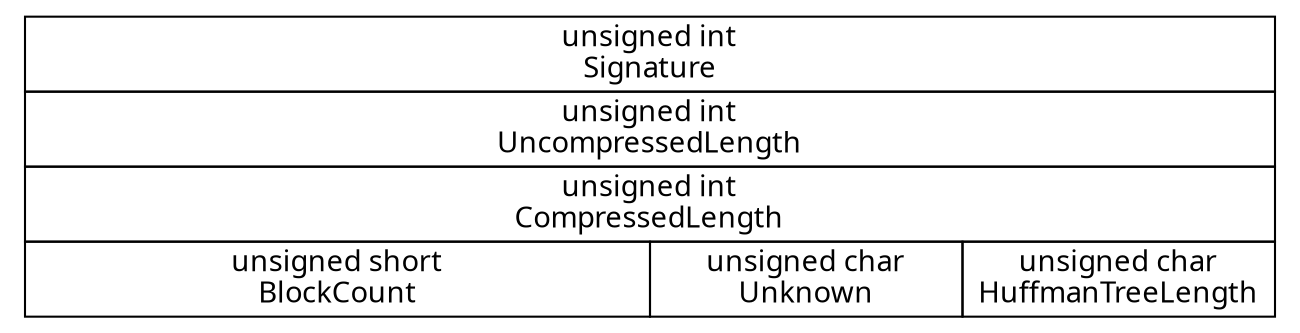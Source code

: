 digraph yj1_header {
    node [shape=record, fontname="Monaco"];
    edge [fontname="Monaco"];

    rankdir=TB;

    header [shape="plaintext", label=<<table border="0" cellborder="1" cellspacing="0">
        <tr>
            <td colspan="4" port="signature">unsigned int<br />Signature</td>
        </tr>
        <tr>
            <td colspan="4" port="ucl">unsigned int<br />UncompressedLength</td>
        </tr>
        <tr>
            <td colspan="4" port="cl">unsigned int<br />CompressedLength</td>
        </tr>
        <tr>
            <td colspan="2" width="300" port="bc">unsigned short<br />BlockCount</td>
            <td width="150" port="un">unsigned char<br />Unknown</td>
            <td width="150" port="htl">unsigned char<br />HuffmanTreeLength</td>
        </tr>
    </table>>];
}
